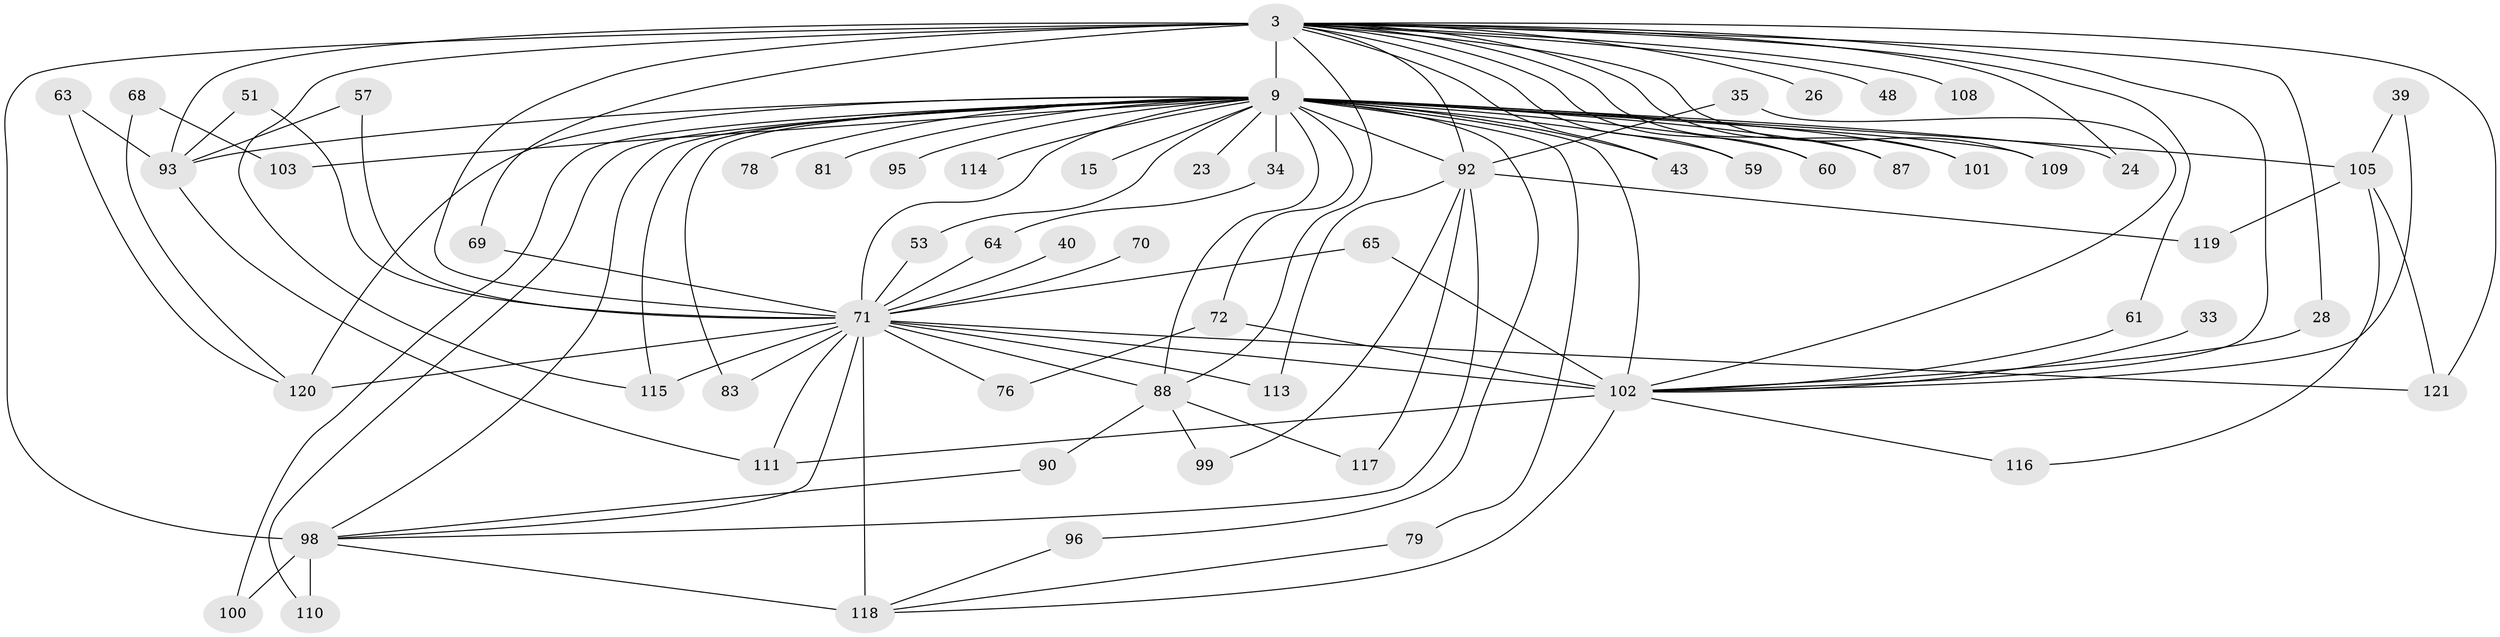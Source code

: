 // original degree distribution, {26: 0.008264462809917356, 17: 0.008264462809917356, 24: 0.008264462809917356, 28: 0.008264462809917356, 23: 0.01652892561983471, 18: 0.008264462809917356, 20: 0.008264462809917356, 31: 0.008264462809917356, 25: 0.008264462809917356, 8: 0.01652892561983471, 5: 0.049586776859504134, 4: 0.05785123966942149, 2: 0.6198347107438017, 3: 0.14049586776859505, 6: 0.03305785123966942}
// Generated by graph-tools (version 1.1) at 2025/46/03/09/25 04:46:02]
// undirected, 60 vertices, 110 edges
graph export_dot {
graph [start="1"]
  node [color=gray90,style=filled];
  3 [super="+1"];
  9 [super="+4+8"];
  15;
  23;
  24;
  26;
  28;
  33;
  34;
  35;
  39;
  40;
  43;
  48;
  51;
  53;
  57;
  59;
  60;
  61;
  63;
  64;
  65;
  68;
  69;
  70;
  71 [super="+10+14"];
  72 [super="+13"];
  76;
  78;
  79;
  81;
  83;
  87 [super="+66"];
  88 [super="+31+56"];
  90;
  92 [super="+11+74"];
  93 [super="+62+52+44+20+25"];
  95;
  96;
  98 [super="+21+58+82"];
  99;
  100 [super="+85"];
  101;
  102 [super="+89+97"];
  103 [super="+94+86"];
  105 [super="+36"];
  108;
  109 [super="+45"];
  110;
  111 [super="+42"];
  113;
  114;
  115 [super="+107+84+91"];
  116;
  117;
  118 [super="+77+54"];
  119;
  120 [super="+30+112"];
  121 [super="+75+106"];
  3 -- 9 [weight=8];
  3 -- 26 [weight=2];
  3 -- 28;
  3 -- 43;
  3 -- 48 [weight=2];
  3 -- 59;
  3 -- 69;
  3 -- 121 [weight=2];
  3 -- 24;
  3 -- 101;
  3 -- 108;
  3 -- 60;
  3 -- 61;
  3 -- 87;
  3 -- 109;
  3 -- 98 [weight=4];
  3 -- 92;
  3 -- 93 [weight=5];
  3 -- 115 [weight=2];
  3 -- 88 [weight=2];
  3 -- 102 [weight=4];
  3 -- 71 [weight=4];
  9 -- 15 [weight=2];
  9 -- 23 [weight=2];
  9 -- 34 [weight=2];
  9 -- 78 [weight=2];
  9 -- 81 [weight=2];
  9 -- 83;
  9 -- 87 [weight=2];
  9 -- 96;
  9 -- 103 [weight=5];
  9 -- 110;
  9 -- 24;
  9 -- 92 [weight=4];
  9 -- 95 [weight=2];
  9 -- 101;
  9 -- 105 [weight=4];
  9 -- 53;
  9 -- 71 [weight=10];
  9 -- 72;
  9 -- 79;
  9 -- 102 [weight=14];
  9 -- 43;
  9 -- 109 [weight=2];
  9 -- 114;
  9 -- 115 [weight=4];
  9 -- 59;
  9 -- 60;
  9 -- 98;
  9 -- 93 [weight=4];
  9 -- 100;
  9 -- 120 [weight=3];
  9 -- 88 [weight=2];
  28 -- 102;
  33 -- 102 [weight=2];
  34 -- 64;
  35 -- 92;
  35 -- 102;
  39 -- 105;
  39 -- 102;
  40 -- 71;
  51 -- 93;
  51 -- 71;
  53 -- 71;
  57 -- 93;
  57 -- 71;
  61 -- 102;
  63 -- 93;
  63 -- 120;
  64 -- 71;
  65 -- 102;
  65 -- 71;
  68 -- 103;
  68 -- 120;
  69 -- 71;
  70 -- 71 [weight=2];
  71 -- 76;
  71 -- 83;
  71 -- 88 [weight=2];
  71 -- 121 [weight=2];
  71 -- 98 [weight=2];
  71 -- 102 [weight=4];
  71 -- 111;
  71 -- 113;
  71 -- 115;
  71 -- 118 [weight=4];
  71 -- 120 [weight=3];
  72 -- 76;
  72 -- 102 [weight=2];
  79 -- 118;
  88 -- 99;
  88 -- 90;
  88 -- 117;
  90 -- 98;
  92 -- 113;
  92 -- 119;
  92 -- 99;
  92 -- 117;
  92 -- 98;
  93 -- 111;
  96 -- 118;
  98 -- 100 [weight=2];
  98 -- 110;
  98 -- 118;
  102 -- 111;
  102 -- 116;
  102 -- 118;
  105 -- 116;
  105 -- 119;
  105 -- 121;
}
